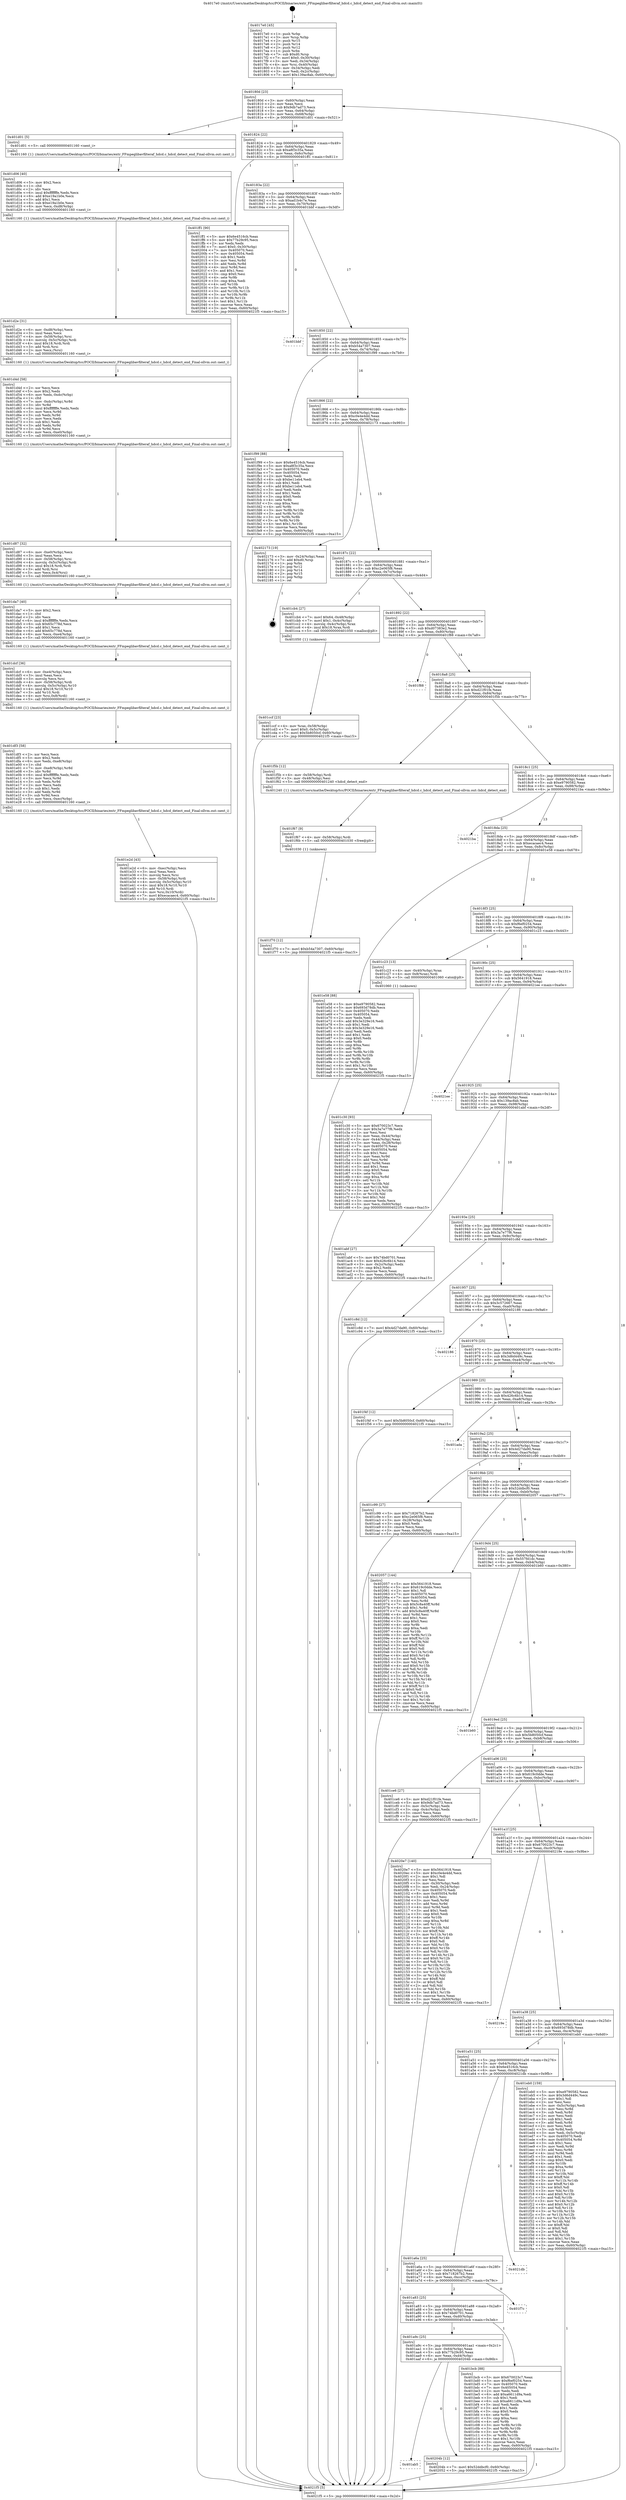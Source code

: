 digraph "0x4017e0" {
  label = "0x4017e0 (/mnt/c/Users/mathe/Desktop/tcc/POCII/binaries/extr_FFmpeglibavfilteraf_hdcd.c_hdcd_detect_end_Final-ollvm.out::main(0))"
  labelloc = "t"
  node[shape=record]

  Entry [label="",width=0.3,height=0.3,shape=circle,fillcolor=black,style=filled]
  "0x40180d" [label="{
     0x40180d [23]\l
     | [instrs]\l
     &nbsp;&nbsp;0x40180d \<+3\>: mov -0x60(%rbp),%eax\l
     &nbsp;&nbsp;0x401810 \<+2\>: mov %eax,%ecx\l
     &nbsp;&nbsp;0x401812 \<+6\>: sub $0x9db7ad73,%ecx\l
     &nbsp;&nbsp;0x401818 \<+3\>: mov %eax,-0x64(%rbp)\l
     &nbsp;&nbsp;0x40181b \<+3\>: mov %ecx,-0x68(%rbp)\l
     &nbsp;&nbsp;0x40181e \<+6\>: je 0000000000401d01 \<main+0x521\>\l
  }"]
  "0x401d01" [label="{
     0x401d01 [5]\l
     | [instrs]\l
     &nbsp;&nbsp;0x401d01 \<+5\>: call 0000000000401160 \<next_i\>\l
     | [calls]\l
     &nbsp;&nbsp;0x401160 \{1\} (/mnt/c/Users/mathe/Desktop/tcc/POCII/binaries/extr_FFmpeglibavfilteraf_hdcd.c_hdcd_detect_end_Final-ollvm.out::next_i)\l
  }"]
  "0x401824" [label="{
     0x401824 [22]\l
     | [instrs]\l
     &nbsp;&nbsp;0x401824 \<+5\>: jmp 0000000000401829 \<main+0x49\>\l
     &nbsp;&nbsp;0x401829 \<+3\>: mov -0x64(%rbp),%eax\l
     &nbsp;&nbsp;0x40182c \<+5\>: sub $0xa8f3c35a,%eax\l
     &nbsp;&nbsp;0x401831 \<+3\>: mov %eax,-0x6c(%rbp)\l
     &nbsp;&nbsp;0x401834 \<+6\>: je 0000000000401ff1 \<main+0x811\>\l
  }"]
  Exit [label="",width=0.3,height=0.3,shape=circle,fillcolor=black,style=filled,peripheries=2]
  "0x401ff1" [label="{
     0x401ff1 [90]\l
     | [instrs]\l
     &nbsp;&nbsp;0x401ff1 \<+5\>: mov $0x6e4516cb,%eax\l
     &nbsp;&nbsp;0x401ff6 \<+5\>: mov $0x77b29c95,%ecx\l
     &nbsp;&nbsp;0x401ffb \<+2\>: xor %edx,%edx\l
     &nbsp;&nbsp;0x401ffd \<+7\>: movl $0x0,-0x30(%rbp)\l
     &nbsp;&nbsp;0x402004 \<+7\>: mov 0x405070,%esi\l
     &nbsp;&nbsp;0x40200b \<+7\>: mov 0x405054,%edi\l
     &nbsp;&nbsp;0x402012 \<+3\>: sub $0x1,%edx\l
     &nbsp;&nbsp;0x402015 \<+3\>: mov %esi,%r8d\l
     &nbsp;&nbsp;0x402018 \<+3\>: add %edx,%r8d\l
     &nbsp;&nbsp;0x40201b \<+4\>: imul %r8d,%esi\l
     &nbsp;&nbsp;0x40201f \<+3\>: and $0x1,%esi\l
     &nbsp;&nbsp;0x402022 \<+3\>: cmp $0x0,%esi\l
     &nbsp;&nbsp;0x402025 \<+4\>: sete %r9b\l
     &nbsp;&nbsp;0x402029 \<+3\>: cmp $0xa,%edi\l
     &nbsp;&nbsp;0x40202c \<+4\>: setl %r10b\l
     &nbsp;&nbsp;0x402030 \<+3\>: mov %r9b,%r11b\l
     &nbsp;&nbsp;0x402033 \<+3\>: and %r10b,%r11b\l
     &nbsp;&nbsp;0x402036 \<+3\>: xor %r10b,%r9b\l
     &nbsp;&nbsp;0x402039 \<+3\>: or %r9b,%r11b\l
     &nbsp;&nbsp;0x40203c \<+4\>: test $0x1,%r11b\l
     &nbsp;&nbsp;0x402040 \<+3\>: cmovne %ecx,%eax\l
     &nbsp;&nbsp;0x402043 \<+3\>: mov %eax,-0x60(%rbp)\l
     &nbsp;&nbsp;0x402046 \<+5\>: jmp 00000000004021f5 \<main+0xa15\>\l
  }"]
  "0x40183a" [label="{
     0x40183a [22]\l
     | [instrs]\l
     &nbsp;&nbsp;0x40183a \<+5\>: jmp 000000000040183f \<main+0x5f\>\l
     &nbsp;&nbsp;0x40183f \<+3\>: mov -0x64(%rbp),%eax\l
     &nbsp;&nbsp;0x401842 \<+5\>: sub $0xad1b4c7e,%eax\l
     &nbsp;&nbsp;0x401847 \<+3\>: mov %eax,-0x70(%rbp)\l
     &nbsp;&nbsp;0x40184a \<+6\>: je 0000000000401bbf \<main+0x3df\>\l
  }"]
  "0x401ab5" [label="{
     0x401ab5\l
  }", style=dashed]
  "0x401bbf" [label="{
     0x401bbf\l
  }", style=dashed]
  "0x401850" [label="{
     0x401850 [22]\l
     | [instrs]\l
     &nbsp;&nbsp;0x401850 \<+5\>: jmp 0000000000401855 \<main+0x75\>\l
     &nbsp;&nbsp;0x401855 \<+3\>: mov -0x64(%rbp),%eax\l
     &nbsp;&nbsp;0x401858 \<+5\>: sub $0xb54a7307,%eax\l
     &nbsp;&nbsp;0x40185d \<+3\>: mov %eax,-0x74(%rbp)\l
     &nbsp;&nbsp;0x401860 \<+6\>: je 0000000000401f99 \<main+0x7b9\>\l
  }"]
  "0x40204b" [label="{
     0x40204b [12]\l
     | [instrs]\l
     &nbsp;&nbsp;0x40204b \<+7\>: movl $0x52ddbcf0,-0x60(%rbp)\l
     &nbsp;&nbsp;0x402052 \<+5\>: jmp 00000000004021f5 \<main+0xa15\>\l
  }"]
  "0x401f99" [label="{
     0x401f99 [88]\l
     | [instrs]\l
     &nbsp;&nbsp;0x401f99 \<+5\>: mov $0x6e4516cb,%eax\l
     &nbsp;&nbsp;0x401f9e \<+5\>: mov $0xa8f3c35a,%ecx\l
     &nbsp;&nbsp;0x401fa3 \<+7\>: mov 0x405070,%edx\l
     &nbsp;&nbsp;0x401faa \<+7\>: mov 0x405054,%esi\l
     &nbsp;&nbsp;0x401fb1 \<+2\>: mov %edx,%edi\l
     &nbsp;&nbsp;0x401fb3 \<+6\>: sub $0xbe11eb4,%edi\l
     &nbsp;&nbsp;0x401fb9 \<+3\>: sub $0x1,%edi\l
     &nbsp;&nbsp;0x401fbc \<+6\>: add $0xbe11eb4,%edi\l
     &nbsp;&nbsp;0x401fc2 \<+3\>: imul %edi,%edx\l
     &nbsp;&nbsp;0x401fc5 \<+3\>: and $0x1,%edx\l
     &nbsp;&nbsp;0x401fc8 \<+3\>: cmp $0x0,%edx\l
     &nbsp;&nbsp;0x401fcb \<+4\>: sete %r8b\l
     &nbsp;&nbsp;0x401fcf \<+3\>: cmp $0xa,%esi\l
     &nbsp;&nbsp;0x401fd2 \<+4\>: setl %r9b\l
     &nbsp;&nbsp;0x401fd6 \<+3\>: mov %r8b,%r10b\l
     &nbsp;&nbsp;0x401fd9 \<+3\>: and %r9b,%r10b\l
     &nbsp;&nbsp;0x401fdc \<+3\>: xor %r9b,%r8b\l
     &nbsp;&nbsp;0x401fdf \<+3\>: or %r8b,%r10b\l
     &nbsp;&nbsp;0x401fe2 \<+4\>: test $0x1,%r10b\l
     &nbsp;&nbsp;0x401fe6 \<+3\>: cmovne %ecx,%eax\l
     &nbsp;&nbsp;0x401fe9 \<+3\>: mov %eax,-0x60(%rbp)\l
     &nbsp;&nbsp;0x401fec \<+5\>: jmp 00000000004021f5 \<main+0xa15\>\l
  }"]
  "0x401866" [label="{
     0x401866 [22]\l
     | [instrs]\l
     &nbsp;&nbsp;0x401866 \<+5\>: jmp 000000000040186b \<main+0x8b\>\l
     &nbsp;&nbsp;0x40186b \<+3\>: mov -0x64(%rbp),%eax\l
     &nbsp;&nbsp;0x40186e \<+5\>: sub $0xc0e4e4dd,%eax\l
     &nbsp;&nbsp;0x401873 \<+3\>: mov %eax,-0x78(%rbp)\l
     &nbsp;&nbsp;0x401876 \<+6\>: je 0000000000402173 \<main+0x993\>\l
  }"]
  "0x401f70" [label="{
     0x401f70 [12]\l
     | [instrs]\l
     &nbsp;&nbsp;0x401f70 \<+7\>: movl $0xb54a7307,-0x60(%rbp)\l
     &nbsp;&nbsp;0x401f77 \<+5\>: jmp 00000000004021f5 \<main+0xa15\>\l
  }"]
  "0x402173" [label="{
     0x402173 [19]\l
     | [instrs]\l
     &nbsp;&nbsp;0x402173 \<+3\>: mov -0x24(%rbp),%eax\l
     &nbsp;&nbsp;0x402176 \<+7\>: add $0xd0,%rsp\l
     &nbsp;&nbsp;0x40217d \<+1\>: pop %rbx\l
     &nbsp;&nbsp;0x40217e \<+2\>: pop %r12\l
     &nbsp;&nbsp;0x402180 \<+2\>: pop %r14\l
     &nbsp;&nbsp;0x402182 \<+2\>: pop %r15\l
     &nbsp;&nbsp;0x402184 \<+1\>: pop %rbp\l
     &nbsp;&nbsp;0x402185 \<+1\>: ret\l
  }"]
  "0x40187c" [label="{
     0x40187c [22]\l
     | [instrs]\l
     &nbsp;&nbsp;0x40187c \<+5\>: jmp 0000000000401881 \<main+0xa1\>\l
     &nbsp;&nbsp;0x401881 \<+3\>: mov -0x64(%rbp),%eax\l
     &nbsp;&nbsp;0x401884 \<+5\>: sub $0xc2e065f8,%eax\l
     &nbsp;&nbsp;0x401889 \<+3\>: mov %eax,-0x7c(%rbp)\l
     &nbsp;&nbsp;0x40188c \<+6\>: je 0000000000401cb4 \<main+0x4d4\>\l
  }"]
  "0x401f67" [label="{
     0x401f67 [9]\l
     | [instrs]\l
     &nbsp;&nbsp;0x401f67 \<+4\>: mov -0x58(%rbp),%rdi\l
     &nbsp;&nbsp;0x401f6b \<+5\>: call 0000000000401030 \<free@plt\>\l
     | [calls]\l
     &nbsp;&nbsp;0x401030 \{1\} (unknown)\l
  }"]
  "0x401cb4" [label="{
     0x401cb4 [27]\l
     | [instrs]\l
     &nbsp;&nbsp;0x401cb4 \<+7\>: movl $0x64,-0x48(%rbp)\l
     &nbsp;&nbsp;0x401cbb \<+7\>: movl $0x1,-0x4c(%rbp)\l
     &nbsp;&nbsp;0x401cc2 \<+4\>: movslq -0x4c(%rbp),%rax\l
     &nbsp;&nbsp;0x401cc6 \<+4\>: imul $0x18,%rax,%rdi\l
     &nbsp;&nbsp;0x401cca \<+5\>: call 0000000000401050 \<malloc@plt\>\l
     | [calls]\l
     &nbsp;&nbsp;0x401050 \{1\} (unknown)\l
  }"]
  "0x401892" [label="{
     0x401892 [22]\l
     | [instrs]\l
     &nbsp;&nbsp;0x401892 \<+5\>: jmp 0000000000401897 \<main+0xb7\>\l
     &nbsp;&nbsp;0x401897 \<+3\>: mov -0x64(%rbp),%eax\l
     &nbsp;&nbsp;0x40189a \<+5\>: sub $0xd07383e2,%eax\l
     &nbsp;&nbsp;0x40189f \<+3\>: mov %eax,-0x80(%rbp)\l
     &nbsp;&nbsp;0x4018a2 \<+6\>: je 0000000000401f88 \<main+0x7a8\>\l
  }"]
  "0x401e2d" [label="{
     0x401e2d [43]\l
     | [instrs]\l
     &nbsp;&nbsp;0x401e2d \<+6\>: mov -0xec(%rbp),%ecx\l
     &nbsp;&nbsp;0x401e33 \<+3\>: imul %eax,%ecx\l
     &nbsp;&nbsp;0x401e36 \<+3\>: movslq %ecx,%rsi\l
     &nbsp;&nbsp;0x401e39 \<+4\>: mov -0x58(%rbp),%rdi\l
     &nbsp;&nbsp;0x401e3d \<+4\>: movslq -0x5c(%rbp),%r10\l
     &nbsp;&nbsp;0x401e41 \<+4\>: imul $0x18,%r10,%r10\l
     &nbsp;&nbsp;0x401e45 \<+3\>: add %r10,%rdi\l
     &nbsp;&nbsp;0x401e48 \<+4\>: mov %rsi,0x10(%rdi)\l
     &nbsp;&nbsp;0x401e4c \<+7\>: movl $0xecacaec4,-0x60(%rbp)\l
     &nbsp;&nbsp;0x401e53 \<+5\>: jmp 00000000004021f5 \<main+0xa15\>\l
  }"]
  "0x401f88" [label="{
     0x401f88\l
  }", style=dashed]
  "0x4018a8" [label="{
     0x4018a8 [25]\l
     | [instrs]\l
     &nbsp;&nbsp;0x4018a8 \<+5\>: jmp 00000000004018ad \<main+0xcd\>\l
     &nbsp;&nbsp;0x4018ad \<+3\>: mov -0x64(%rbp),%eax\l
     &nbsp;&nbsp;0x4018b0 \<+5\>: sub $0xd21f01fe,%eax\l
     &nbsp;&nbsp;0x4018b5 \<+6\>: mov %eax,-0x84(%rbp)\l
     &nbsp;&nbsp;0x4018bb \<+6\>: je 0000000000401f5b \<main+0x77b\>\l
  }"]
  "0x401df3" [label="{
     0x401df3 [58]\l
     | [instrs]\l
     &nbsp;&nbsp;0x401df3 \<+2\>: xor %ecx,%ecx\l
     &nbsp;&nbsp;0x401df5 \<+5\>: mov $0x2,%edx\l
     &nbsp;&nbsp;0x401dfa \<+6\>: mov %edx,-0xe8(%rbp)\l
     &nbsp;&nbsp;0x401e00 \<+1\>: cltd\l
     &nbsp;&nbsp;0x401e01 \<+7\>: mov -0xe8(%rbp),%r8d\l
     &nbsp;&nbsp;0x401e08 \<+3\>: idiv %r8d\l
     &nbsp;&nbsp;0x401e0b \<+6\>: imul $0xfffffffe,%edx,%edx\l
     &nbsp;&nbsp;0x401e11 \<+3\>: mov %ecx,%r9d\l
     &nbsp;&nbsp;0x401e14 \<+3\>: sub %edx,%r9d\l
     &nbsp;&nbsp;0x401e17 \<+2\>: mov %ecx,%edx\l
     &nbsp;&nbsp;0x401e19 \<+3\>: sub $0x1,%edx\l
     &nbsp;&nbsp;0x401e1c \<+3\>: add %edx,%r9d\l
     &nbsp;&nbsp;0x401e1f \<+3\>: sub %r9d,%ecx\l
     &nbsp;&nbsp;0x401e22 \<+6\>: mov %ecx,-0xec(%rbp)\l
     &nbsp;&nbsp;0x401e28 \<+5\>: call 0000000000401160 \<next_i\>\l
     | [calls]\l
     &nbsp;&nbsp;0x401160 \{1\} (/mnt/c/Users/mathe/Desktop/tcc/POCII/binaries/extr_FFmpeglibavfilteraf_hdcd.c_hdcd_detect_end_Final-ollvm.out::next_i)\l
  }"]
  "0x401f5b" [label="{
     0x401f5b [12]\l
     | [instrs]\l
     &nbsp;&nbsp;0x401f5b \<+4\>: mov -0x58(%rbp),%rdi\l
     &nbsp;&nbsp;0x401f5f \<+3\>: mov -0x48(%rbp),%esi\l
     &nbsp;&nbsp;0x401f62 \<+5\>: call 0000000000401240 \<hdcd_detect_end\>\l
     | [calls]\l
     &nbsp;&nbsp;0x401240 \{1\} (/mnt/c/Users/mathe/Desktop/tcc/POCII/binaries/extr_FFmpeglibavfilteraf_hdcd.c_hdcd_detect_end_Final-ollvm.out::hdcd_detect_end)\l
  }"]
  "0x4018c1" [label="{
     0x4018c1 [25]\l
     | [instrs]\l
     &nbsp;&nbsp;0x4018c1 \<+5\>: jmp 00000000004018c6 \<main+0xe6\>\l
     &nbsp;&nbsp;0x4018c6 \<+3\>: mov -0x64(%rbp),%eax\l
     &nbsp;&nbsp;0x4018c9 \<+5\>: sub $0xe9790582,%eax\l
     &nbsp;&nbsp;0x4018ce \<+6\>: mov %eax,-0x88(%rbp)\l
     &nbsp;&nbsp;0x4018d4 \<+6\>: je 00000000004021ba \<main+0x9da\>\l
  }"]
  "0x401dcf" [label="{
     0x401dcf [36]\l
     | [instrs]\l
     &nbsp;&nbsp;0x401dcf \<+6\>: mov -0xe4(%rbp),%ecx\l
     &nbsp;&nbsp;0x401dd5 \<+3\>: imul %eax,%ecx\l
     &nbsp;&nbsp;0x401dd8 \<+3\>: movslq %ecx,%rsi\l
     &nbsp;&nbsp;0x401ddb \<+4\>: mov -0x58(%rbp),%rdi\l
     &nbsp;&nbsp;0x401ddf \<+4\>: movslq -0x5c(%rbp),%r10\l
     &nbsp;&nbsp;0x401de3 \<+4\>: imul $0x18,%r10,%r10\l
     &nbsp;&nbsp;0x401de7 \<+3\>: add %r10,%rdi\l
     &nbsp;&nbsp;0x401dea \<+4\>: mov %rsi,0x8(%rdi)\l
     &nbsp;&nbsp;0x401dee \<+5\>: call 0000000000401160 \<next_i\>\l
     | [calls]\l
     &nbsp;&nbsp;0x401160 \{1\} (/mnt/c/Users/mathe/Desktop/tcc/POCII/binaries/extr_FFmpeglibavfilteraf_hdcd.c_hdcd_detect_end_Final-ollvm.out::next_i)\l
  }"]
  "0x4021ba" [label="{
     0x4021ba\l
  }", style=dashed]
  "0x4018da" [label="{
     0x4018da [25]\l
     | [instrs]\l
     &nbsp;&nbsp;0x4018da \<+5\>: jmp 00000000004018df \<main+0xff\>\l
     &nbsp;&nbsp;0x4018df \<+3\>: mov -0x64(%rbp),%eax\l
     &nbsp;&nbsp;0x4018e2 \<+5\>: sub $0xecacaec4,%eax\l
     &nbsp;&nbsp;0x4018e7 \<+6\>: mov %eax,-0x8c(%rbp)\l
     &nbsp;&nbsp;0x4018ed \<+6\>: je 0000000000401e58 \<main+0x678\>\l
  }"]
  "0x401da7" [label="{
     0x401da7 [40]\l
     | [instrs]\l
     &nbsp;&nbsp;0x401da7 \<+5\>: mov $0x2,%ecx\l
     &nbsp;&nbsp;0x401dac \<+1\>: cltd\l
     &nbsp;&nbsp;0x401dad \<+2\>: idiv %ecx\l
     &nbsp;&nbsp;0x401daf \<+6\>: imul $0xfffffffe,%edx,%ecx\l
     &nbsp;&nbsp;0x401db5 \<+6\>: sub $0x65c778d,%ecx\l
     &nbsp;&nbsp;0x401dbb \<+3\>: add $0x1,%ecx\l
     &nbsp;&nbsp;0x401dbe \<+6\>: add $0x65c778d,%ecx\l
     &nbsp;&nbsp;0x401dc4 \<+6\>: mov %ecx,-0xe4(%rbp)\l
     &nbsp;&nbsp;0x401dca \<+5\>: call 0000000000401160 \<next_i\>\l
     | [calls]\l
     &nbsp;&nbsp;0x401160 \{1\} (/mnt/c/Users/mathe/Desktop/tcc/POCII/binaries/extr_FFmpeglibavfilteraf_hdcd.c_hdcd_detect_end_Final-ollvm.out::next_i)\l
  }"]
  "0x401e58" [label="{
     0x401e58 [88]\l
     | [instrs]\l
     &nbsp;&nbsp;0x401e58 \<+5\>: mov $0xe9790582,%eax\l
     &nbsp;&nbsp;0x401e5d \<+5\>: mov $0x693d78db,%ecx\l
     &nbsp;&nbsp;0x401e62 \<+7\>: mov 0x405070,%edx\l
     &nbsp;&nbsp;0x401e69 \<+7\>: mov 0x405054,%esi\l
     &nbsp;&nbsp;0x401e70 \<+2\>: mov %edx,%edi\l
     &nbsp;&nbsp;0x401e72 \<+6\>: add $0x3e329e16,%edi\l
     &nbsp;&nbsp;0x401e78 \<+3\>: sub $0x1,%edi\l
     &nbsp;&nbsp;0x401e7b \<+6\>: sub $0x3e329e16,%edi\l
     &nbsp;&nbsp;0x401e81 \<+3\>: imul %edi,%edx\l
     &nbsp;&nbsp;0x401e84 \<+3\>: and $0x1,%edx\l
     &nbsp;&nbsp;0x401e87 \<+3\>: cmp $0x0,%edx\l
     &nbsp;&nbsp;0x401e8a \<+4\>: sete %r8b\l
     &nbsp;&nbsp;0x401e8e \<+3\>: cmp $0xa,%esi\l
     &nbsp;&nbsp;0x401e91 \<+4\>: setl %r9b\l
     &nbsp;&nbsp;0x401e95 \<+3\>: mov %r8b,%r10b\l
     &nbsp;&nbsp;0x401e98 \<+3\>: and %r9b,%r10b\l
     &nbsp;&nbsp;0x401e9b \<+3\>: xor %r9b,%r8b\l
     &nbsp;&nbsp;0x401e9e \<+3\>: or %r8b,%r10b\l
     &nbsp;&nbsp;0x401ea1 \<+4\>: test $0x1,%r10b\l
     &nbsp;&nbsp;0x401ea5 \<+3\>: cmovne %ecx,%eax\l
     &nbsp;&nbsp;0x401ea8 \<+3\>: mov %eax,-0x60(%rbp)\l
     &nbsp;&nbsp;0x401eab \<+5\>: jmp 00000000004021f5 \<main+0xa15\>\l
  }"]
  "0x4018f3" [label="{
     0x4018f3 [25]\l
     | [instrs]\l
     &nbsp;&nbsp;0x4018f3 \<+5\>: jmp 00000000004018f8 \<main+0x118\>\l
     &nbsp;&nbsp;0x4018f8 \<+3\>: mov -0x64(%rbp),%eax\l
     &nbsp;&nbsp;0x4018fb \<+5\>: sub $0xf6ef0254,%eax\l
     &nbsp;&nbsp;0x401900 \<+6\>: mov %eax,-0x90(%rbp)\l
     &nbsp;&nbsp;0x401906 \<+6\>: je 0000000000401c23 \<main+0x443\>\l
  }"]
  "0x401d87" [label="{
     0x401d87 [32]\l
     | [instrs]\l
     &nbsp;&nbsp;0x401d87 \<+6\>: mov -0xe0(%rbp),%ecx\l
     &nbsp;&nbsp;0x401d8d \<+3\>: imul %eax,%ecx\l
     &nbsp;&nbsp;0x401d90 \<+4\>: mov -0x58(%rbp),%rsi\l
     &nbsp;&nbsp;0x401d94 \<+4\>: movslq -0x5c(%rbp),%rdi\l
     &nbsp;&nbsp;0x401d98 \<+4\>: imul $0x18,%rdi,%rdi\l
     &nbsp;&nbsp;0x401d9c \<+3\>: add %rdi,%rsi\l
     &nbsp;&nbsp;0x401d9f \<+3\>: mov %ecx,0x4(%rsi)\l
     &nbsp;&nbsp;0x401da2 \<+5\>: call 0000000000401160 \<next_i\>\l
     | [calls]\l
     &nbsp;&nbsp;0x401160 \{1\} (/mnt/c/Users/mathe/Desktop/tcc/POCII/binaries/extr_FFmpeglibavfilteraf_hdcd.c_hdcd_detect_end_Final-ollvm.out::next_i)\l
  }"]
  "0x401c23" [label="{
     0x401c23 [13]\l
     | [instrs]\l
     &nbsp;&nbsp;0x401c23 \<+4\>: mov -0x40(%rbp),%rax\l
     &nbsp;&nbsp;0x401c27 \<+4\>: mov 0x8(%rax),%rdi\l
     &nbsp;&nbsp;0x401c2b \<+5\>: call 0000000000401060 \<atoi@plt\>\l
     | [calls]\l
     &nbsp;&nbsp;0x401060 \{1\} (unknown)\l
  }"]
  "0x40190c" [label="{
     0x40190c [25]\l
     | [instrs]\l
     &nbsp;&nbsp;0x40190c \<+5\>: jmp 0000000000401911 \<main+0x131\>\l
     &nbsp;&nbsp;0x401911 \<+3\>: mov -0x64(%rbp),%eax\l
     &nbsp;&nbsp;0x401914 \<+5\>: sub $0x5641918,%eax\l
     &nbsp;&nbsp;0x401919 \<+6\>: mov %eax,-0x94(%rbp)\l
     &nbsp;&nbsp;0x40191f \<+6\>: je 00000000004021ee \<main+0xa0e\>\l
  }"]
  "0x401d4d" [label="{
     0x401d4d [58]\l
     | [instrs]\l
     &nbsp;&nbsp;0x401d4d \<+2\>: xor %ecx,%ecx\l
     &nbsp;&nbsp;0x401d4f \<+5\>: mov $0x2,%edx\l
     &nbsp;&nbsp;0x401d54 \<+6\>: mov %edx,-0xdc(%rbp)\l
     &nbsp;&nbsp;0x401d5a \<+1\>: cltd\l
     &nbsp;&nbsp;0x401d5b \<+7\>: mov -0xdc(%rbp),%r8d\l
     &nbsp;&nbsp;0x401d62 \<+3\>: idiv %r8d\l
     &nbsp;&nbsp;0x401d65 \<+6\>: imul $0xfffffffe,%edx,%edx\l
     &nbsp;&nbsp;0x401d6b \<+3\>: mov %ecx,%r9d\l
     &nbsp;&nbsp;0x401d6e \<+3\>: sub %edx,%r9d\l
     &nbsp;&nbsp;0x401d71 \<+2\>: mov %ecx,%edx\l
     &nbsp;&nbsp;0x401d73 \<+3\>: sub $0x1,%edx\l
     &nbsp;&nbsp;0x401d76 \<+3\>: add %edx,%r9d\l
     &nbsp;&nbsp;0x401d79 \<+3\>: sub %r9d,%ecx\l
     &nbsp;&nbsp;0x401d7c \<+6\>: mov %ecx,-0xe0(%rbp)\l
     &nbsp;&nbsp;0x401d82 \<+5\>: call 0000000000401160 \<next_i\>\l
     | [calls]\l
     &nbsp;&nbsp;0x401160 \{1\} (/mnt/c/Users/mathe/Desktop/tcc/POCII/binaries/extr_FFmpeglibavfilteraf_hdcd.c_hdcd_detect_end_Final-ollvm.out::next_i)\l
  }"]
  "0x4021ee" [label="{
     0x4021ee\l
  }", style=dashed]
  "0x401925" [label="{
     0x401925 [25]\l
     | [instrs]\l
     &nbsp;&nbsp;0x401925 \<+5\>: jmp 000000000040192a \<main+0x14a\>\l
     &nbsp;&nbsp;0x40192a \<+3\>: mov -0x64(%rbp),%eax\l
     &nbsp;&nbsp;0x40192d \<+5\>: sub $0x139ac8ab,%eax\l
     &nbsp;&nbsp;0x401932 \<+6\>: mov %eax,-0x98(%rbp)\l
     &nbsp;&nbsp;0x401938 \<+6\>: je 0000000000401abf \<main+0x2df\>\l
  }"]
  "0x401d2e" [label="{
     0x401d2e [31]\l
     | [instrs]\l
     &nbsp;&nbsp;0x401d2e \<+6\>: mov -0xd8(%rbp),%ecx\l
     &nbsp;&nbsp;0x401d34 \<+3\>: imul %eax,%ecx\l
     &nbsp;&nbsp;0x401d37 \<+4\>: mov -0x58(%rbp),%rsi\l
     &nbsp;&nbsp;0x401d3b \<+4\>: movslq -0x5c(%rbp),%rdi\l
     &nbsp;&nbsp;0x401d3f \<+4\>: imul $0x18,%rdi,%rdi\l
     &nbsp;&nbsp;0x401d43 \<+3\>: add %rdi,%rsi\l
     &nbsp;&nbsp;0x401d46 \<+2\>: mov %ecx,(%rsi)\l
     &nbsp;&nbsp;0x401d48 \<+5\>: call 0000000000401160 \<next_i\>\l
     | [calls]\l
     &nbsp;&nbsp;0x401160 \{1\} (/mnt/c/Users/mathe/Desktop/tcc/POCII/binaries/extr_FFmpeglibavfilteraf_hdcd.c_hdcd_detect_end_Final-ollvm.out::next_i)\l
  }"]
  "0x401abf" [label="{
     0x401abf [27]\l
     | [instrs]\l
     &nbsp;&nbsp;0x401abf \<+5\>: mov $0x74bd0701,%eax\l
     &nbsp;&nbsp;0x401ac4 \<+5\>: mov $0x426c6b14,%ecx\l
     &nbsp;&nbsp;0x401ac9 \<+3\>: mov -0x2c(%rbp),%edx\l
     &nbsp;&nbsp;0x401acc \<+3\>: cmp $0x2,%edx\l
     &nbsp;&nbsp;0x401acf \<+3\>: cmovne %ecx,%eax\l
     &nbsp;&nbsp;0x401ad2 \<+3\>: mov %eax,-0x60(%rbp)\l
     &nbsp;&nbsp;0x401ad5 \<+5\>: jmp 00000000004021f5 \<main+0xa15\>\l
  }"]
  "0x40193e" [label="{
     0x40193e [25]\l
     | [instrs]\l
     &nbsp;&nbsp;0x40193e \<+5\>: jmp 0000000000401943 \<main+0x163\>\l
     &nbsp;&nbsp;0x401943 \<+3\>: mov -0x64(%rbp),%eax\l
     &nbsp;&nbsp;0x401946 \<+5\>: sub $0x3a7e77f6,%eax\l
     &nbsp;&nbsp;0x40194b \<+6\>: mov %eax,-0x9c(%rbp)\l
     &nbsp;&nbsp;0x401951 \<+6\>: je 0000000000401c8d \<main+0x4ad\>\l
  }"]
  "0x4021f5" [label="{
     0x4021f5 [5]\l
     | [instrs]\l
     &nbsp;&nbsp;0x4021f5 \<+5\>: jmp 000000000040180d \<main+0x2d\>\l
  }"]
  "0x4017e0" [label="{
     0x4017e0 [45]\l
     | [instrs]\l
     &nbsp;&nbsp;0x4017e0 \<+1\>: push %rbp\l
     &nbsp;&nbsp;0x4017e1 \<+3\>: mov %rsp,%rbp\l
     &nbsp;&nbsp;0x4017e4 \<+2\>: push %r15\l
     &nbsp;&nbsp;0x4017e6 \<+2\>: push %r14\l
     &nbsp;&nbsp;0x4017e8 \<+2\>: push %r12\l
     &nbsp;&nbsp;0x4017ea \<+1\>: push %rbx\l
     &nbsp;&nbsp;0x4017eb \<+7\>: sub $0xd0,%rsp\l
     &nbsp;&nbsp;0x4017f2 \<+7\>: movl $0x0,-0x30(%rbp)\l
     &nbsp;&nbsp;0x4017f9 \<+3\>: mov %edi,-0x34(%rbp)\l
     &nbsp;&nbsp;0x4017fc \<+4\>: mov %rsi,-0x40(%rbp)\l
     &nbsp;&nbsp;0x401800 \<+3\>: mov -0x34(%rbp),%edi\l
     &nbsp;&nbsp;0x401803 \<+3\>: mov %edi,-0x2c(%rbp)\l
     &nbsp;&nbsp;0x401806 \<+7\>: movl $0x139ac8ab,-0x60(%rbp)\l
  }"]
  "0x401d06" [label="{
     0x401d06 [40]\l
     | [instrs]\l
     &nbsp;&nbsp;0x401d06 \<+5\>: mov $0x2,%ecx\l
     &nbsp;&nbsp;0x401d0b \<+1\>: cltd\l
     &nbsp;&nbsp;0x401d0c \<+2\>: idiv %ecx\l
     &nbsp;&nbsp;0x401d0e \<+6\>: imul $0xfffffffe,%edx,%ecx\l
     &nbsp;&nbsp;0x401d14 \<+6\>: add $0xe19a1b0e,%ecx\l
     &nbsp;&nbsp;0x401d1a \<+3\>: add $0x1,%ecx\l
     &nbsp;&nbsp;0x401d1d \<+6\>: sub $0xe19a1b0e,%ecx\l
     &nbsp;&nbsp;0x401d23 \<+6\>: mov %ecx,-0xd8(%rbp)\l
     &nbsp;&nbsp;0x401d29 \<+5\>: call 0000000000401160 \<next_i\>\l
     | [calls]\l
     &nbsp;&nbsp;0x401160 \{1\} (/mnt/c/Users/mathe/Desktop/tcc/POCII/binaries/extr_FFmpeglibavfilteraf_hdcd.c_hdcd_detect_end_Final-ollvm.out::next_i)\l
  }"]
  "0x401c8d" [label="{
     0x401c8d [12]\l
     | [instrs]\l
     &nbsp;&nbsp;0x401c8d \<+7\>: movl $0x4d27da90,-0x60(%rbp)\l
     &nbsp;&nbsp;0x401c94 \<+5\>: jmp 00000000004021f5 \<main+0xa15\>\l
  }"]
  "0x401957" [label="{
     0x401957 [25]\l
     | [instrs]\l
     &nbsp;&nbsp;0x401957 \<+5\>: jmp 000000000040195c \<main+0x17c\>\l
     &nbsp;&nbsp;0x40195c \<+3\>: mov -0x64(%rbp),%eax\l
     &nbsp;&nbsp;0x40195f \<+5\>: sub $0x3c572667,%eax\l
     &nbsp;&nbsp;0x401964 \<+6\>: mov %eax,-0xa0(%rbp)\l
     &nbsp;&nbsp;0x40196a \<+6\>: je 0000000000402186 \<main+0x9a6\>\l
  }"]
  "0x401ccf" [label="{
     0x401ccf [23]\l
     | [instrs]\l
     &nbsp;&nbsp;0x401ccf \<+4\>: mov %rax,-0x58(%rbp)\l
     &nbsp;&nbsp;0x401cd3 \<+7\>: movl $0x0,-0x5c(%rbp)\l
     &nbsp;&nbsp;0x401cda \<+7\>: movl $0x5b8050cf,-0x60(%rbp)\l
     &nbsp;&nbsp;0x401ce1 \<+5\>: jmp 00000000004021f5 \<main+0xa15\>\l
  }"]
  "0x402186" [label="{
     0x402186\l
  }", style=dashed]
  "0x401970" [label="{
     0x401970 [25]\l
     | [instrs]\l
     &nbsp;&nbsp;0x401970 \<+5\>: jmp 0000000000401975 \<main+0x195\>\l
     &nbsp;&nbsp;0x401975 \<+3\>: mov -0x64(%rbp),%eax\l
     &nbsp;&nbsp;0x401978 \<+5\>: sub $0x3d6d449c,%eax\l
     &nbsp;&nbsp;0x40197d \<+6\>: mov %eax,-0xa4(%rbp)\l
     &nbsp;&nbsp;0x401983 \<+6\>: je 0000000000401f4f \<main+0x76f\>\l
  }"]
  "0x401c30" [label="{
     0x401c30 [93]\l
     | [instrs]\l
     &nbsp;&nbsp;0x401c30 \<+5\>: mov $0x670023c7,%ecx\l
     &nbsp;&nbsp;0x401c35 \<+5\>: mov $0x3a7e77f6,%edx\l
     &nbsp;&nbsp;0x401c3a \<+2\>: xor %esi,%esi\l
     &nbsp;&nbsp;0x401c3c \<+3\>: mov %eax,-0x44(%rbp)\l
     &nbsp;&nbsp;0x401c3f \<+3\>: mov -0x44(%rbp),%eax\l
     &nbsp;&nbsp;0x401c42 \<+3\>: mov %eax,-0x28(%rbp)\l
     &nbsp;&nbsp;0x401c45 \<+7\>: mov 0x405070,%eax\l
     &nbsp;&nbsp;0x401c4c \<+8\>: mov 0x405054,%r8d\l
     &nbsp;&nbsp;0x401c54 \<+3\>: sub $0x1,%esi\l
     &nbsp;&nbsp;0x401c57 \<+3\>: mov %eax,%r9d\l
     &nbsp;&nbsp;0x401c5a \<+3\>: add %esi,%r9d\l
     &nbsp;&nbsp;0x401c5d \<+4\>: imul %r9d,%eax\l
     &nbsp;&nbsp;0x401c61 \<+3\>: and $0x1,%eax\l
     &nbsp;&nbsp;0x401c64 \<+3\>: cmp $0x0,%eax\l
     &nbsp;&nbsp;0x401c67 \<+4\>: sete %r10b\l
     &nbsp;&nbsp;0x401c6b \<+4\>: cmp $0xa,%r8d\l
     &nbsp;&nbsp;0x401c6f \<+4\>: setl %r11b\l
     &nbsp;&nbsp;0x401c73 \<+3\>: mov %r10b,%bl\l
     &nbsp;&nbsp;0x401c76 \<+3\>: and %r11b,%bl\l
     &nbsp;&nbsp;0x401c79 \<+3\>: xor %r11b,%r10b\l
     &nbsp;&nbsp;0x401c7c \<+3\>: or %r10b,%bl\l
     &nbsp;&nbsp;0x401c7f \<+3\>: test $0x1,%bl\l
     &nbsp;&nbsp;0x401c82 \<+3\>: cmovne %edx,%ecx\l
     &nbsp;&nbsp;0x401c85 \<+3\>: mov %ecx,-0x60(%rbp)\l
     &nbsp;&nbsp;0x401c88 \<+5\>: jmp 00000000004021f5 \<main+0xa15\>\l
  }"]
  "0x401f4f" [label="{
     0x401f4f [12]\l
     | [instrs]\l
     &nbsp;&nbsp;0x401f4f \<+7\>: movl $0x5b8050cf,-0x60(%rbp)\l
     &nbsp;&nbsp;0x401f56 \<+5\>: jmp 00000000004021f5 \<main+0xa15\>\l
  }"]
  "0x401989" [label="{
     0x401989 [25]\l
     | [instrs]\l
     &nbsp;&nbsp;0x401989 \<+5\>: jmp 000000000040198e \<main+0x1ae\>\l
     &nbsp;&nbsp;0x40198e \<+3\>: mov -0x64(%rbp),%eax\l
     &nbsp;&nbsp;0x401991 \<+5\>: sub $0x426c6b14,%eax\l
     &nbsp;&nbsp;0x401996 \<+6\>: mov %eax,-0xa8(%rbp)\l
     &nbsp;&nbsp;0x40199c \<+6\>: je 0000000000401ada \<main+0x2fa\>\l
  }"]
  "0x401a9c" [label="{
     0x401a9c [25]\l
     | [instrs]\l
     &nbsp;&nbsp;0x401a9c \<+5\>: jmp 0000000000401aa1 \<main+0x2c1\>\l
     &nbsp;&nbsp;0x401aa1 \<+3\>: mov -0x64(%rbp),%eax\l
     &nbsp;&nbsp;0x401aa4 \<+5\>: sub $0x77b29c95,%eax\l
     &nbsp;&nbsp;0x401aa9 \<+6\>: mov %eax,-0xd4(%rbp)\l
     &nbsp;&nbsp;0x401aaf \<+6\>: je 000000000040204b \<main+0x86b\>\l
  }"]
  "0x401ada" [label="{
     0x401ada\l
  }", style=dashed]
  "0x4019a2" [label="{
     0x4019a2 [25]\l
     | [instrs]\l
     &nbsp;&nbsp;0x4019a2 \<+5\>: jmp 00000000004019a7 \<main+0x1c7\>\l
     &nbsp;&nbsp;0x4019a7 \<+3\>: mov -0x64(%rbp),%eax\l
     &nbsp;&nbsp;0x4019aa \<+5\>: sub $0x4d27da90,%eax\l
     &nbsp;&nbsp;0x4019af \<+6\>: mov %eax,-0xac(%rbp)\l
     &nbsp;&nbsp;0x4019b5 \<+6\>: je 0000000000401c99 \<main+0x4b9\>\l
  }"]
  "0x401bcb" [label="{
     0x401bcb [88]\l
     | [instrs]\l
     &nbsp;&nbsp;0x401bcb \<+5\>: mov $0x670023c7,%eax\l
     &nbsp;&nbsp;0x401bd0 \<+5\>: mov $0xf6ef0254,%ecx\l
     &nbsp;&nbsp;0x401bd5 \<+7\>: mov 0x405070,%edx\l
     &nbsp;&nbsp;0x401bdc \<+7\>: mov 0x405054,%esi\l
     &nbsp;&nbsp;0x401be3 \<+2\>: mov %edx,%edi\l
     &nbsp;&nbsp;0x401be5 \<+6\>: add $0xa6611d9a,%edi\l
     &nbsp;&nbsp;0x401beb \<+3\>: sub $0x1,%edi\l
     &nbsp;&nbsp;0x401bee \<+6\>: sub $0xa6611d9a,%edi\l
     &nbsp;&nbsp;0x401bf4 \<+3\>: imul %edi,%edx\l
     &nbsp;&nbsp;0x401bf7 \<+3\>: and $0x1,%edx\l
     &nbsp;&nbsp;0x401bfa \<+3\>: cmp $0x0,%edx\l
     &nbsp;&nbsp;0x401bfd \<+4\>: sete %r8b\l
     &nbsp;&nbsp;0x401c01 \<+3\>: cmp $0xa,%esi\l
     &nbsp;&nbsp;0x401c04 \<+4\>: setl %r9b\l
     &nbsp;&nbsp;0x401c08 \<+3\>: mov %r8b,%r10b\l
     &nbsp;&nbsp;0x401c0b \<+3\>: and %r9b,%r10b\l
     &nbsp;&nbsp;0x401c0e \<+3\>: xor %r9b,%r8b\l
     &nbsp;&nbsp;0x401c11 \<+3\>: or %r8b,%r10b\l
     &nbsp;&nbsp;0x401c14 \<+4\>: test $0x1,%r10b\l
     &nbsp;&nbsp;0x401c18 \<+3\>: cmovne %ecx,%eax\l
     &nbsp;&nbsp;0x401c1b \<+3\>: mov %eax,-0x60(%rbp)\l
     &nbsp;&nbsp;0x401c1e \<+5\>: jmp 00000000004021f5 \<main+0xa15\>\l
  }"]
  "0x401c99" [label="{
     0x401c99 [27]\l
     | [instrs]\l
     &nbsp;&nbsp;0x401c99 \<+5\>: mov $0x718267b2,%eax\l
     &nbsp;&nbsp;0x401c9e \<+5\>: mov $0xc2e065f8,%ecx\l
     &nbsp;&nbsp;0x401ca3 \<+3\>: mov -0x28(%rbp),%edx\l
     &nbsp;&nbsp;0x401ca6 \<+3\>: cmp $0x0,%edx\l
     &nbsp;&nbsp;0x401ca9 \<+3\>: cmove %ecx,%eax\l
     &nbsp;&nbsp;0x401cac \<+3\>: mov %eax,-0x60(%rbp)\l
     &nbsp;&nbsp;0x401caf \<+5\>: jmp 00000000004021f5 \<main+0xa15\>\l
  }"]
  "0x4019bb" [label="{
     0x4019bb [25]\l
     | [instrs]\l
     &nbsp;&nbsp;0x4019bb \<+5\>: jmp 00000000004019c0 \<main+0x1e0\>\l
     &nbsp;&nbsp;0x4019c0 \<+3\>: mov -0x64(%rbp),%eax\l
     &nbsp;&nbsp;0x4019c3 \<+5\>: sub $0x52ddbcf0,%eax\l
     &nbsp;&nbsp;0x4019c8 \<+6\>: mov %eax,-0xb0(%rbp)\l
     &nbsp;&nbsp;0x4019ce \<+6\>: je 0000000000402057 \<main+0x877\>\l
  }"]
  "0x401a83" [label="{
     0x401a83 [25]\l
     | [instrs]\l
     &nbsp;&nbsp;0x401a83 \<+5\>: jmp 0000000000401a88 \<main+0x2a8\>\l
     &nbsp;&nbsp;0x401a88 \<+3\>: mov -0x64(%rbp),%eax\l
     &nbsp;&nbsp;0x401a8b \<+5\>: sub $0x74bd0701,%eax\l
     &nbsp;&nbsp;0x401a90 \<+6\>: mov %eax,-0xd0(%rbp)\l
     &nbsp;&nbsp;0x401a96 \<+6\>: je 0000000000401bcb \<main+0x3eb\>\l
  }"]
  "0x402057" [label="{
     0x402057 [144]\l
     | [instrs]\l
     &nbsp;&nbsp;0x402057 \<+5\>: mov $0x5641918,%eax\l
     &nbsp;&nbsp;0x40205c \<+5\>: mov $0x619c0dde,%ecx\l
     &nbsp;&nbsp;0x402061 \<+2\>: mov $0x1,%dl\l
     &nbsp;&nbsp;0x402063 \<+7\>: mov 0x405070,%esi\l
     &nbsp;&nbsp;0x40206a \<+7\>: mov 0x405054,%edi\l
     &nbsp;&nbsp;0x402071 \<+3\>: mov %esi,%r8d\l
     &nbsp;&nbsp;0x402074 \<+7\>: sub $0x5c8a40ff,%r8d\l
     &nbsp;&nbsp;0x40207b \<+4\>: sub $0x1,%r8d\l
     &nbsp;&nbsp;0x40207f \<+7\>: add $0x5c8a40ff,%r8d\l
     &nbsp;&nbsp;0x402086 \<+4\>: imul %r8d,%esi\l
     &nbsp;&nbsp;0x40208a \<+3\>: and $0x1,%esi\l
     &nbsp;&nbsp;0x40208d \<+3\>: cmp $0x0,%esi\l
     &nbsp;&nbsp;0x402090 \<+4\>: sete %r9b\l
     &nbsp;&nbsp;0x402094 \<+3\>: cmp $0xa,%edi\l
     &nbsp;&nbsp;0x402097 \<+4\>: setl %r10b\l
     &nbsp;&nbsp;0x40209b \<+3\>: mov %r9b,%r11b\l
     &nbsp;&nbsp;0x40209e \<+4\>: xor $0xff,%r11b\l
     &nbsp;&nbsp;0x4020a2 \<+3\>: mov %r10b,%bl\l
     &nbsp;&nbsp;0x4020a5 \<+3\>: xor $0xff,%bl\l
     &nbsp;&nbsp;0x4020a8 \<+3\>: xor $0x0,%dl\l
     &nbsp;&nbsp;0x4020ab \<+3\>: mov %r11b,%r14b\l
     &nbsp;&nbsp;0x4020ae \<+4\>: and $0x0,%r14b\l
     &nbsp;&nbsp;0x4020b2 \<+3\>: and %dl,%r9b\l
     &nbsp;&nbsp;0x4020b5 \<+3\>: mov %bl,%r15b\l
     &nbsp;&nbsp;0x4020b8 \<+4\>: and $0x0,%r15b\l
     &nbsp;&nbsp;0x4020bc \<+3\>: and %dl,%r10b\l
     &nbsp;&nbsp;0x4020bf \<+3\>: or %r9b,%r14b\l
     &nbsp;&nbsp;0x4020c2 \<+3\>: or %r10b,%r15b\l
     &nbsp;&nbsp;0x4020c5 \<+3\>: xor %r15b,%r14b\l
     &nbsp;&nbsp;0x4020c8 \<+3\>: or %bl,%r11b\l
     &nbsp;&nbsp;0x4020cb \<+4\>: xor $0xff,%r11b\l
     &nbsp;&nbsp;0x4020cf \<+3\>: or $0x0,%dl\l
     &nbsp;&nbsp;0x4020d2 \<+3\>: and %dl,%r11b\l
     &nbsp;&nbsp;0x4020d5 \<+3\>: or %r11b,%r14b\l
     &nbsp;&nbsp;0x4020d8 \<+4\>: test $0x1,%r14b\l
     &nbsp;&nbsp;0x4020dc \<+3\>: cmovne %ecx,%eax\l
     &nbsp;&nbsp;0x4020df \<+3\>: mov %eax,-0x60(%rbp)\l
     &nbsp;&nbsp;0x4020e2 \<+5\>: jmp 00000000004021f5 \<main+0xa15\>\l
  }"]
  "0x4019d4" [label="{
     0x4019d4 [25]\l
     | [instrs]\l
     &nbsp;&nbsp;0x4019d4 \<+5\>: jmp 00000000004019d9 \<main+0x1f9\>\l
     &nbsp;&nbsp;0x4019d9 \<+3\>: mov -0x64(%rbp),%eax\l
     &nbsp;&nbsp;0x4019dc \<+5\>: sub $0x557fd1dc,%eax\l
     &nbsp;&nbsp;0x4019e1 \<+6\>: mov %eax,-0xb4(%rbp)\l
     &nbsp;&nbsp;0x4019e7 \<+6\>: je 0000000000401b60 \<main+0x380\>\l
  }"]
  "0x401f7c" [label="{
     0x401f7c\l
  }", style=dashed]
  "0x401b60" [label="{
     0x401b60\l
  }", style=dashed]
  "0x4019ed" [label="{
     0x4019ed [25]\l
     | [instrs]\l
     &nbsp;&nbsp;0x4019ed \<+5\>: jmp 00000000004019f2 \<main+0x212\>\l
     &nbsp;&nbsp;0x4019f2 \<+3\>: mov -0x64(%rbp),%eax\l
     &nbsp;&nbsp;0x4019f5 \<+5\>: sub $0x5b8050cf,%eax\l
     &nbsp;&nbsp;0x4019fa \<+6\>: mov %eax,-0xb8(%rbp)\l
     &nbsp;&nbsp;0x401a00 \<+6\>: je 0000000000401ce6 \<main+0x506\>\l
  }"]
  "0x401a6a" [label="{
     0x401a6a [25]\l
     | [instrs]\l
     &nbsp;&nbsp;0x401a6a \<+5\>: jmp 0000000000401a6f \<main+0x28f\>\l
     &nbsp;&nbsp;0x401a6f \<+3\>: mov -0x64(%rbp),%eax\l
     &nbsp;&nbsp;0x401a72 \<+5\>: sub $0x718267b2,%eax\l
     &nbsp;&nbsp;0x401a77 \<+6\>: mov %eax,-0xcc(%rbp)\l
     &nbsp;&nbsp;0x401a7d \<+6\>: je 0000000000401f7c \<main+0x79c\>\l
  }"]
  "0x401ce6" [label="{
     0x401ce6 [27]\l
     | [instrs]\l
     &nbsp;&nbsp;0x401ce6 \<+5\>: mov $0xd21f01fe,%eax\l
     &nbsp;&nbsp;0x401ceb \<+5\>: mov $0x9db7ad73,%ecx\l
     &nbsp;&nbsp;0x401cf0 \<+3\>: mov -0x5c(%rbp),%edx\l
     &nbsp;&nbsp;0x401cf3 \<+3\>: cmp -0x4c(%rbp),%edx\l
     &nbsp;&nbsp;0x401cf6 \<+3\>: cmovl %ecx,%eax\l
     &nbsp;&nbsp;0x401cf9 \<+3\>: mov %eax,-0x60(%rbp)\l
     &nbsp;&nbsp;0x401cfc \<+5\>: jmp 00000000004021f5 \<main+0xa15\>\l
  }"]
  "0x401a06" [label="{
     0x401a06 [25]\l
     | [instrs]\l
     &nbsp;&nbsp;0x401a06 \<+5\>: jmp 0000000000401a0b \<main+0x22b\>\l
     &nbsp;&nbsp;0x401a0b \<+3\>: mov -0x64(%rbp),%eax\l
     &nbsp;&nbsp;0x401a0e \<+5\>: sub $0x619c0dde,%eax\l
     &nbsp;&nbsp;0x401a13 \<+6\>: mov %eax,-0xbc(%rbp)\l
     &nbsp;&nbsp;0x401a19 \<+6\>: je 00000000004020e7 \<main+0x907\>\l
  }"]
  "0x4021db" [label="{
     0x4021db\l
  }", style=dashed]
  "0x4020e7" [label="{
     0x4020e7 [140]\l
     | [instrs]\l
     &nbsp;&nbsp;0x4020e7 \<+5\>: mov $0x5641918,%eax\l
     &nbsp;&nbsp;0x4020ec \<+5\>: mov $0xc0e4e4dd,%ecx\l
     &nbsp;&nbsp;0x4020f1 \<+2\>: mov $0x1,%dl\l
     &nbsp;&nbsp;0x4020f3 \<+2\>: xor %esi,%esi\l
     &nbsp;&nbsp;0x4020f5 \<+3\>: mov -0x30(%rbp),%edi\l
     &nbsp;&nbsp;0x4020f8 \<+3\>: mov %edi,-0x24(%rbp)\l
     &nbsp;&nbsp;0x4020fb \<+7\>: mov 0x405070,%edi\l
     &nbsp;&nbsp;0x402102 \<+8\>: mov 0x405054,%r8d\l
     &nbsp;&nbsp;0x40210a \<+3\>: sub $0x1,%esi\l
     &nbsp;&nbsp;0x40210d \<+3\>: mov %edi,%r9d\l
     &nbsp;&nbsp;0x402110 \<+3\>: add %esi,%r9d\l
     &nbsp;&nbsp;0x402113 \<+4\>: imul %r9d,%edi\l
     &nbsp;&nbsp;0x402117 \<+3\>: and $0x1,%edi\l
     &nbsp;&nbsp;0x40211a \<+3\>: cmp $0x0,%edi\l
     &nbsp;&nbsp;0x40211d \<+4\>: sete %r10b\l
     &nbsp;&nbsp;0x402121 \<+4\>: cmp $0xa,%r8d\l
     &nbsp;&nbsp;0x402125 \<+4\>: setl %r11b\l
     &nbsp;&nbsp;0x402129 \<+3\>: mov %r10b,%bl\l
     &nbsp;&nbsp;0x40212c \<+3\>: xor $0xff,%bl\l
     &nbsp;&nbsp;0x40212f \<+3\>: mov %r11b,%r14b\l
     &nbsp;&nbsp;0x402132 \<+4\>: xor $0xff,%r14b\l
     &nbsp;&nbsp;0x402136 \<+3\>: xor $0x0,%dl\l
     &nbsp;&nbsp;0x402139 \<+3\>: mov %bl,%r15b\l
     &nbsp;&nbsp;0x40213c \<+4\>: and $0x0,%r15b\l
     &nbsp;&nbsp;0x402140 \<+3\>: and %dl,%r10b\l
     &nbsp;&nbsp;0x402143 \<+3\>: mov %r14b,%r12b\l
     &nbsp;&nbsp;0x402146 \<+4\>: and $0x0,%r12b\l
     &nbsp;&nbsp;0x40214a \<+3\>: and %dl,%r11b\l
     &nbsp;&nbsp;0x40214d \<+3\>: or %r10b,%r15b\l
     &nbsp;&nbsp;0x402150 \<+3\>: or %r11b,%r12b\l
     &nbsp;&nbsp;0x402153 \<+3\>: xor %r12b,%r15b\l
     &nbsp;&nbsp;0x402156 \<+3\>: or %r14b,%bl\l
     &nbsp;&nbsp;0x402159 \<+3\>: xor $0xff,%bl\l
     &nbsp;&nbsp;0x40215c \<+3\>: or $0x0,%dl\l
     &nbsp;&nbsp;0x40215f \<+2\>: and %dl,%bl\l
     &nbsp;&nbsp;0x402161 \<+3\>: or %bl,%r15b\l
     &nbsp;&nbsp;0x402164 \<+4\>: test $0x1,%r15b\l
     &nbsp;&nbsp;0x402168 \<+3\>: cmovne %ecx,%eax\l
     &nbsp;&nbsp;0x40216b \<+3\>: mov %eax,-0x60(%rbp)\l
     &nbsp;&nbsp;0x40216e \<+5\>: jmp 00000000004021f5 \<main+0xa15\>\l
  }"]
  "0x401a1f" [label="{
     0x401a1f [25]\l
     | [instrs]\l
     &nbsp;&nbsp;0x401a1f \<+5\>: jmp 0000000000401a24 \<main+0x244\>\l
     &nbsp;&nbsp;0x401a24 \<+3\>: mov -0x64(%rbp),%eax\l
     &nbsp;&nbsp;0x401a27 \<+5\>: sub $0x670023c7,%eax\l
     &nbsp;&nbsp;0x401a2c \<+6\>: mov %eax,-0xc0(%rbp)\l
     &nbsp;&nbsp;0x401a32 \<+6\>: je 000000000040219e \<main+0x9be\>\l
  }"]
  "0x401a51" [label="{
     0x401a51 [25]\l
     | [instrs]\l
     &nbsp;&nbsp;0x401a51 \<+5\>: jmp 0000000000401a56 \<main+0x276\>\l
     &nbsp;&nbsp;0x401a56 \<+3\>: mov -0x64(%rbp),%eax\l
     &nbsp;&nbsp;0x401a59 \<+5\>: sub $0x6e4516cb,%eax\l
     &nbsp;&nbsp;0x401a5e \<+6\>: mov %eax,-0xc8(%rbp)\l
     &nbsp;&nbsp;0x401a64 \<+6\>: je 00000000004021db \<main+0x9fb\>\l
  }"]
  "0x40219e" [label="{
     0x40219e\l
  }", style=dashed]
  "0x401a38" [label="{
     0x401a38 [25]\l
     | [instrs]\l
     &nbsp;&nbsp;0x401a38 \<+5\>: jmp 0000000000401a3d \<main+0x25d\>\l
     &nbsp;&nbsp;0x401a3d \<+3\>: mov -0x64(%rbp),%eax\l
     &nbsp;&nbsp;0x401a40 \<+5\>: sub $0x693d78db,%eax\l
     &nbsp;&nbsp;0x401a45 \<+6\>: mov %eax,-0xc4(%rbp)\l
     &nbsp;&nbsp;0x401a4b \<+6\>: je 0000000000401eb0 \<main+0x6d0\>\l
  }"]
  "0x401eb0" [label="{
     0x401eb0 [159]\l
     | [instrs]\l
     &nbsp;&nbsp;0x401eb0 \<+5\>: mov $0xe9790582,%eax\l
     &nbsp;&nbsp;0x401eb5 \<+5\>: mov $0x3d6d449c,%ecx\l
     &nbsp;&nbsp;0x401eba \<+2\>: mov $0x1,%dl\l
     &nbsp;&nbsp;0x401ebc \<+2\>: xor %esi,%esi\l
     &nbsp;&nbsp;0x401ebe \<+3\>: mov -0x5c(%rbp),%edi\l
     &nbsp;&nbsp;0x401ec1 \<+3\>: mov %esi,%r8d\l
     &nbsp;&nbsp;0x401ec4 \<+3\>: sub %edi,%r8d\l
     &nbsp;&nbsp;0x401ec7 \<+2\>: mov %esi,%edi\l
     &nbsp;&nbsp;0x401ec9 \<+3\>: sub $0x1,%edi\l
     &nbsp;&nbsp;0x401ecc \<+3\>: add %edi,%r8d\l
     &nbsp;&nbsp;0x401ecf \<+2\>: mov %esi,%edi\l
     &nbsp;&nbsp;0x401ed1 \<+3\>: sub %r8d,%edi\l
     &nbsp;&nbsp;0x401ed4 \<+3\>: mov %edi,-0x5c(%rbp)\l
     &nbsp;&nbsp;0x401ed7 \<+7\>: mov 0x405070,%edi\l
     &nbsp;&nbsp;0x401ede \<+8\>: mov 0x405054,%r8d\l
     &nbsp;&nbsp;0x401ee6 \<+3\>: sub $0x1,%esi\l
     &nbsp;&nbsp;0x401ee9 \<+3\>: mov %edi,%r9d\l
     &nbsp;&nbsp;0x401eec \<+3\>: add %esi,%r9d\l
     &nbsp;&nbsp;0x401eef \<+4\>: imul %r9d,%edi\l
     &nbsp;&nbsp;0x401ef3 \<+3\>: and $0x1,%edi\l
     &nbsp;&nbsp;0x401ef6 \<+3\>: cmp $0x0,%edi\l
     &nbsp;&nbsp;0x401ef9 \<+4\>: sete %r10b\l
     &nbsp;&nbsp;0x401efd \<+4\>: cmp $0xa,%r8d\l
     &nbsp;&nbsp;0x401f01 \<+4\>: setl %r11b\l
     &nbsp;&nbsp;0x401f05 \<+3\>: mov %r10b,%bl\l
     &nbsp;&nbsp;0x401f08 \<+3\>: xor $0xff,%bl\l
     &nbsp;&nbsp;0x401f0b \<+3\>: mov %r11b,%r14b\l
     &nbsp;&nbsp;0x401f0e \<+4\>: xor $0xff,%r14b\l
     &nbsp;&nbsp;0x401f12 \<+3\>: xor $0x0,%dl\l
     &nbsp;&nbsp;0x401f15 \<+3\>: mov %bl,%r15b\l
     &nbsp;&nbsp;0x401f18 \<+4\>: and $0x0,%r15b\l
     &nbsp;&nbsp;0x401f1c \<+3\>: and %dl,%r10b\l
     &nbsp;&nbsp;0x401f1f \<+3\>: mov %r14b,%r12b\l
     &nbsp;&nbsp;0x401f22 \<+4\>: and $0x0,%r12b\l
     &nbsp;&nbsp;0x401f26 \<+3\>: and %dl,%r11b\l
     &nbsp;&nbsp;0x401f29 \<+3\>: or %r10b,%r15b\l
     &nbsp;&nbsp;0x401f2c \<+3\>: or %r11b,%r12b\l
     &nbsp;&nbsp;0x401f2f \<+3\>: xor %r12b,%r15b\l
     &nbsp;&nbsp;0x401f32 \<+3\>: or %r14b,%bl\l
     &nbsp;&nbsp;0x401f35 \<+3\>: xor $0xff,%bl\l
     &nbsp;&nbsp;0x401f38 \<+3\>: or $0x0,%dl\l
     &nbsp;&nbsp;0x401f3b \<+2\>: and %dl,%bl\l
     &nbsp;&nbsp;0x401f3d \<+3\>: or %bl,%r15b\l
     &nbsp;&nbsp;0x401f40 \<+4\>: test $0x1,%r15b\l
     &nbsp;&nbsp;0x401f44 \<+3\>: cmovne %ecx,%eax\l
     &nbsp;&nbsp;0x401f47 \<+3\>: mov %eax,-0x60(%rbp)\l
     &nbsp;&nbsp;0x401f4a \<+5\>: jmp 00000000004021f5 \<main+0xa15\>\l
  }"]
  Entry -> "0x4017e0" [label=" 1"]
  "0x40180d" -> "0x401d01" [label=" 1"]
  "0x40180d" -> "0x401824" [label=" 18"]
  "0x402173" -> Exit [label=" 1"]
  "0x401824" -> "0x401ff1" [label=" 1"]
  "0x401824" -> "0x40183a" [label=" 17"]
  "0x4020e7" -> "0x4021f5" [label=" 1"]
  "0x40183a" -> "0x401bbf" [label=" 0"]
  "0x40183a" -> "0x401850" [label=" 17"]
  "0x402057" -> "0x4021f5" [label=" 1"]
  "0x401850" -> "0x401f99" [label=" 1"]
  "0x401850" -> "0x401866" [label=" 16"]
  "0x40204b" -> "0x4021f5" [label=" 1"]
  "0x401866" -> "0x402173" [label=" 1"]
  "0x401866" -> "0x40187c" [label=" 15"]
  "0x401a9c" -> "0x40204b" [label=" 1"]
  "0x40187c" -> "0x401cb4" [label=" 1"]
  "0x40187c" -> "0x401892" [label=" 14"]
  "0x401a9c" -> "0x401ab5" [label=" 0"]
  "0x401892" -> "0x401f88" [label=" 0"]
  "0x401892" -> "0x4018a8" [label=" 14"]
  "0x401ff1" -> "0x4021f5" [label=" 1"]
  "0x4018a8" -> "0x401f5b" [label=" 1"]
  "0x4018a8" -> "0x4018c1" [label=" 13"]
  "0x401f99" -> "0x4021f5" [label=" 1"]
  "0x4018c1" -> "0x4021ba" [label=" 0"]
  "0x4018c1" -> "0x4018da" [label=" 13"]
  "0x401f70" -> "0x4021f5" [label=" 1"]
  "0x4018da" -> "0x401e58" [label=" 1"]
  "0x4018da" -> "0x4018f3" [label=" 12"]
  "0x401f67" -> "0x401f70" [label=" 1"]
  "0x4018f3" -> "0x401c23" [label=" 1"]
  "0x4018f3" -> "0x40190c" [label=" 11"]
  "0x401f5b" -> "0x401f67" [label=" 1"]
  "0x40190c" -> "0x4021ee" [label=" 0"]
  "0x40190c" -> "0x401925" [label=" 11"]
  "0x401f4f" -> "0x4021f5" [label=" 1"]
  "0x401925" -> "0x401abf" [label=" 1"]
  "0x401925" -> "0x40193e" [label=" 10"]
  "0x401abf" -> "0x4021f5" [label=" 1"]
  "0x4017e0" -> "0x40180d" [label=" 1"]
  "0x4021f5" -> "0x40180d" [label=" 18"]
  "0x401eb0" -> "0x4021f5" [label=" 1"]
  "0x40193e" -> "0x401c8d" [label=" 1"]
  "0x40193e" -> "0x401957" [label=" 9"]
  "0x401e58" -> "0x4021f5" [label=" 1"]
  "0x401957" -> "0x402186" [label=" 0"]
  "0x401957" -> "0x401970" [label=" 9"]
  "0x401e2d" -> "0x4021f5" [label=" 1"]
  "0x401970" -> "0x401f4f" [label=" 1"]
  "0x401970" -> "0x401989" [label=" 8"]
  "0x401df3" -> "0x401e2d" [label=" 1"]
  "0x401989" -> "0x401ada" [label=" 0"]
  "0x401989" -> "0x4019a2" [label=" 8"]
  "0x401dcf" -> "0x401df3" [label=" 1"]
  "0x4019a2" -> "0x401c99" [label=" 1"]
  "0x4019a2" -> "0x4019bb" [label=" 7"]
  "0x401da7" -> "0x401dcf" [label=" 1"]
  "0x4019bb" -> "0x402057" [label=" 1"]
  "0x4019bb" -> "0x4019d4" [label=" 6"]
  "0x401d4d" -> "0x401d87" [label=" 1"]
  "0x4019d4" -> "0x401b60" [label=" 0"]
  "0x4019d4" -> "0x4019ed" [label=" 6"]
  "0x401d2e" -> "0x401d4d" [label=" 1"]
  "0x4019ed" -> "0x401ce6" [label=" 2"]
  "0x4019ed" -> "0x401a06" [label=" 4"]
  "0x401d01" -> "0x401d06" [label=" 1"]
  "0x401a06" -> "0x4020e7" [label=" 1"]
  "0x401a06" -> "0x401a1f" [label=" 3"]
  "0x401ce6" -> "0x4021f5" [label=" 2"]
  "0x401a1f" -> "0x40219e" [label=" 0"]
  "0x401a1f" -> "0x401a38" [label=" 3"]
  "0x401cb4" -> "0x401ccf" [label=" 1"]
  "0x401a38" -> "0x401eb0" [label=" 1"]
  "0x401a38" -> "0x401a51" [label=" 2"]
  "0x401ccf" -> "0x4021f5" [label=" 1"]
  "0x401a51" -> "0x4021db" [label=" 0"]
  "0x401a51" -> "0x401a6a" [label=" 2"]
  "0x401d06" -> "0x401d2e" [label=" 1"]
  "0x401a6a" -> "0x401f7c" [label=" 0"]
  "0x401a6a" -> "0x401a83" [label=" 2"]
  "0x401d87" -> "0x401da7" [label=" 1"]
  "0x401a83" -> "0x401bcb" [label=" 1"]
  "0x401a83" -> "0x401a9c" [label=" 1"]
  "0x401bcb" -> "0x4021f5" [label=" 1"]
  "0x401c23" -> "0x401c30" [label=" 1"]
  "0x401c30" -> "0x4021f5" [label=" 1"]
  "0x401c8d" -> "0x4021f5" [label=" 1"]
  "0x401c99" -> "0x4021f5" [label=" 1"]
}
